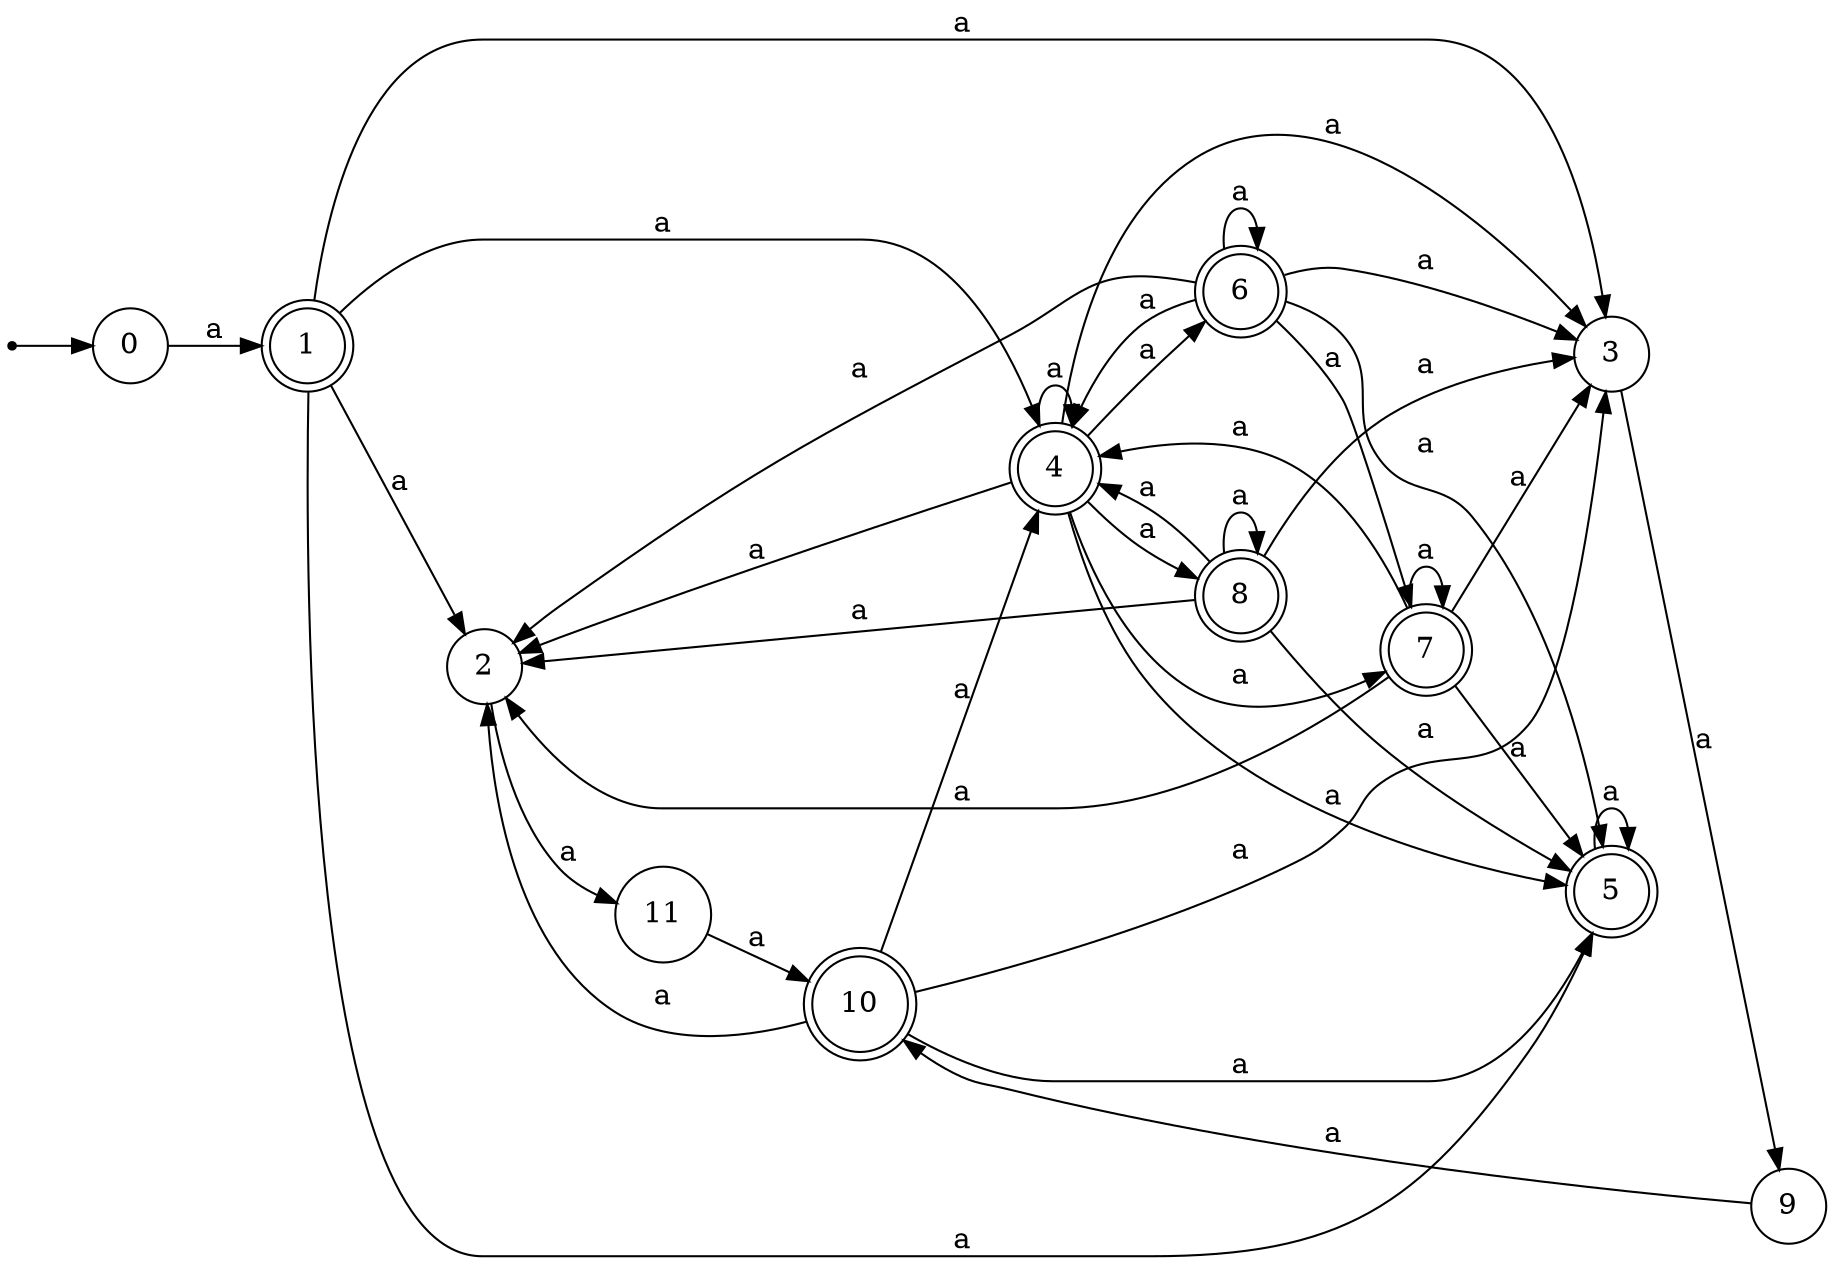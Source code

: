 digraph finite_state_machine {
rankdir=LR;
size="20,20";
node [shape = point]; "dummy0"
node [shape = circle]; "0";
"dummy0" -> "0";
node [shape = doublecircle]; "1";node [shape = circle]; "2";
node [shape = circle]; "3";
node [shape = doublecircle]; "4";node [shape = doublecircle]; "5";node [shape = doublecircle]; "6";node [shape = doublecircle]; "7";node [shape = doublecircle]; "8";node [shape = circle]; "9";
node [shape = doublecircle]; "10";node [shape = circle]; "11";
"0" -> "1" [label = "a"];
 "1" -> "2" [label = "a"];
 "1" -> "3" [label = "a"];
 "1" -> "4" [label = "a"];
 "1" -> "5" [label = "a"];
 "5" -> "5" [label = "a"];
 "4" -> "2" [label = "a"];
 "4" -> "3" [label = "a"];
 "4" -> "4" [label = "a"];
 "4" -> "5" [label = "a"];
 "4" -> "6" [label = "a"];
 "4" -> "7" [label = "a"];
 "4" -> "8" [label = "a"];
 "8" -> "2" [label = "a"];
 "8" -> "3" [label = "a"];
 "8" -> "4" [label = "a"];
 "8" -> "5" [label = "a"];
 "8" -> "8" [label = "a"];
 "7" -> "2" [label = "a"];
 "7" -> "3" [label = "a"];
 "7" -> "4" [label = "a"];
 "7" -> "5" [label = "a"];
 "7" -> "7" [label = "a"];
 "6" -> "2" [label = "a"];
 "6" -> "3" [label = "a"];
 "6" -> "4" [label = "a"];
 "6" -> "5" [label = "a"];
 "6" -> "6" [label = "a"];
 "6" -> "7" [label = "a"];
 "3" -> "9" [label = "a"];
 "9" -> "10" [label = "a"];
 "10" -> "2" [label = "a"];
 "10" -> "3" [label = "a"];
 "10" -> "4" [label = "a"];
 "10" -> "5" [label = "a"];
 "2" -> "11" [label = "a"];
 "11" -> "10" [label = "a"];
 }
